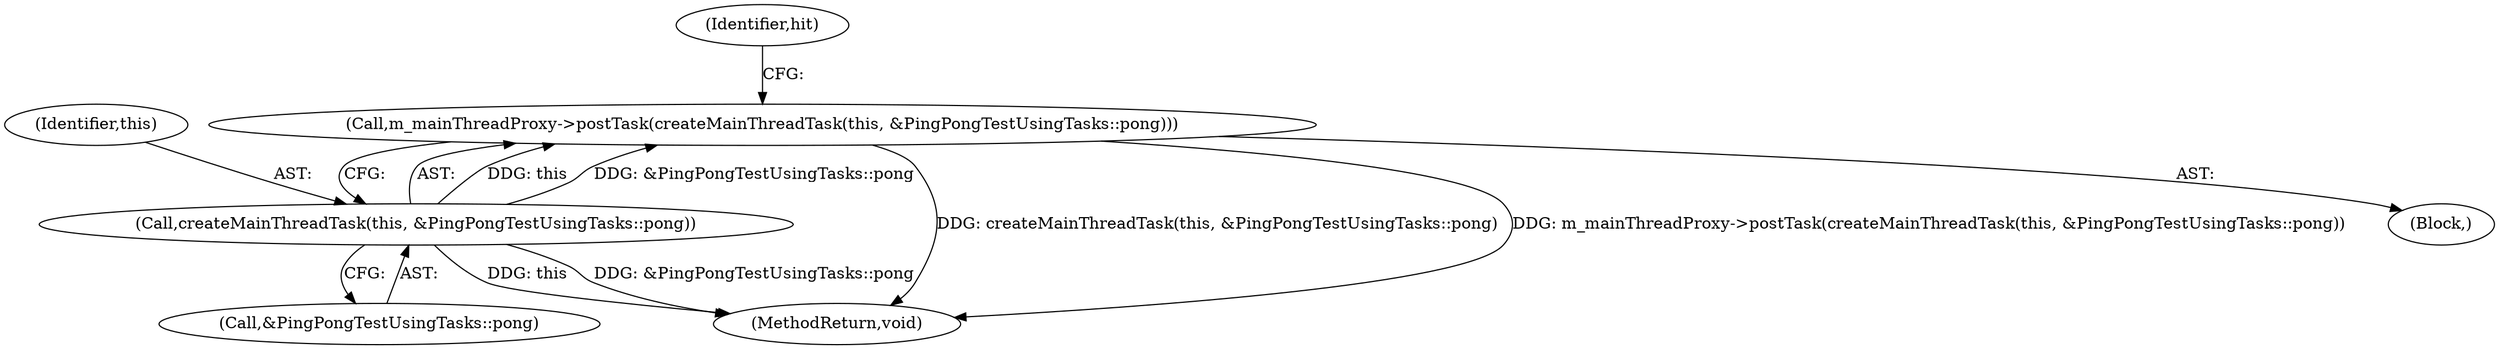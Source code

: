 digraph "0_Chrome_88c4913f11967abfd08a8b22b4423710322ac49b_11@API" {
"1000102" [label="(Call,m_mainThreadProxy->postTask(createMainThreadTask(this, &PingPongTestUsingTasks::pong)))"];
"1000103" [label="(Call,createMainThreadTask(this, &PingPongTestUsingTasks::pong))"];
"1000105" [label="(Call,&PingPongTestUsingTasks::pong)"];
"1000103" [label="(Call,createMainThreadTask(this, &PingPongTestUsingTasks::pong))"];
"1000101" [label="(Block,)"];
"1000108" [label="(Identifier,hit)"];
"1000110" [label="(MethodReturn,void)"];
"1000104" [label="(Identifier,this)"];
"1000102" [label="(Call,m_mainThreadProxy->postTask(createMainThreadTask(this, &PingPongTestUsingTasks::pong)))"];
"1000102" -> "1000101"  [label="AST: "];
"1000102" -> "1000103"  [label="CFG: "];
"1000103" -> "1000102"  [label="AST: "];
"1000108" -> "1000102"  [label="CFG: "];
"1000102" -> "1000110"  [label="DDG: createMainThreadTask(this, &PingPongTestUsingTasks::pong)"];
"1000102" -> "1000110"  [label="DDG: m_mainThreadProxy->postTask(createMainThreadTask(this, &PingPongTestUsingTasks::pong))"];
"1000103" -> "1000102"  [label="DDG: this"];
"1000103" -> "1000102"  [label="DDG: &PingPongTestUsingTasks::pong"];
"1000103" -> "1000105"  [label="CFG: "];
"1000104" -> "1000103"  [label="AST: "];
"1000105" -> "1000103"  [label="AST: "];
"1000103" -> "1000110"  [label="DDG: this"];
"1000103" -> "1000110"  [label="DDG: &PingPongTestUsingTasks::pong"];
}
